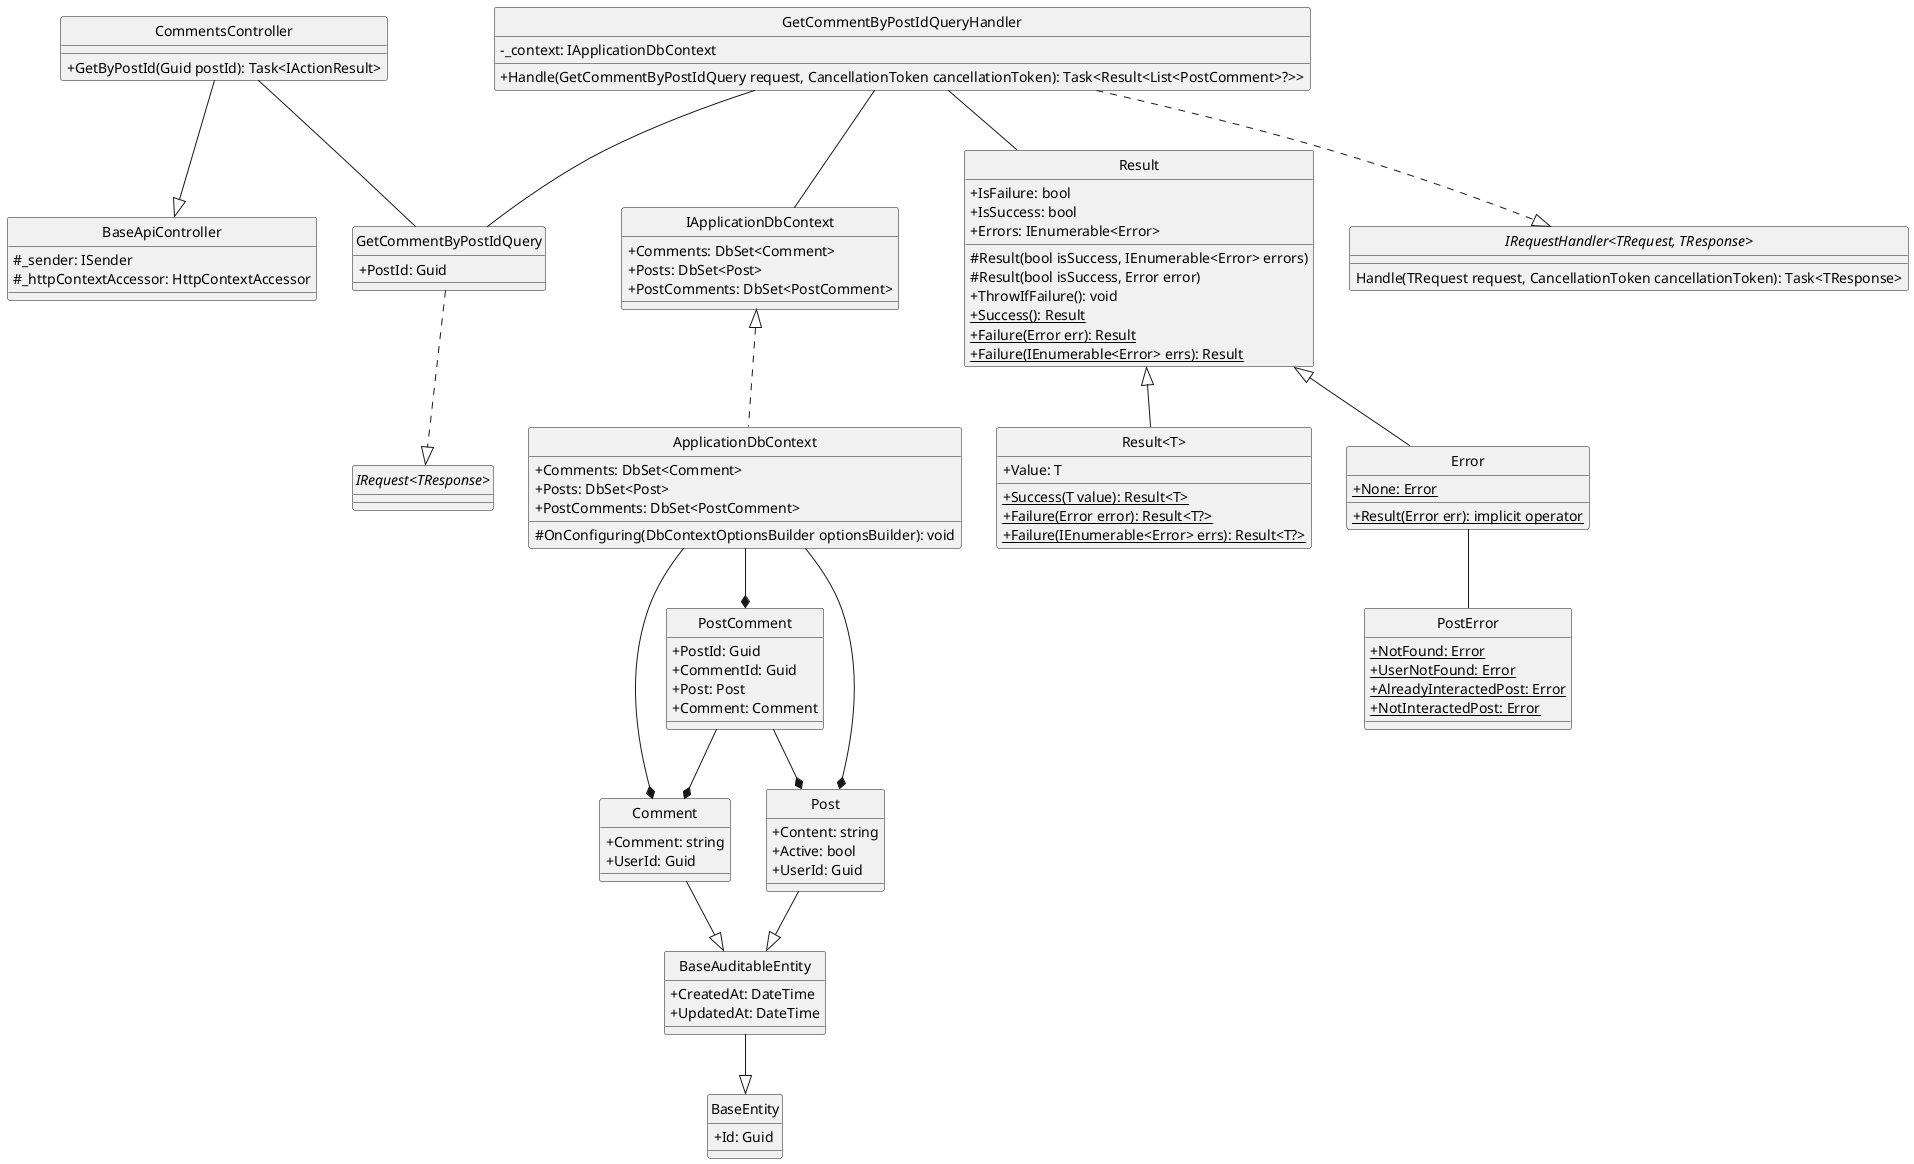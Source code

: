 @startuml GetCommentByPostId
hide circle
skinparam classAttributeIconSize 0

class BaseApiController {
    #_sender: ISender
    #_httpContextAccessor: HttpContextAccessor
}

class CommentsController {
    +GetByPostId(Guid postId): Task<IActionResult>
}

class GetCommentByPostIdQuery {
    +PostId: Guid
}

class GetCommentByPostIdQueryHandler {
    -_context: IApplicationDbContext
    +Handle(GetCommentByPostIdQuery request, CancellationToken cancellationToken): Task<Result<List<PostComment>?>>
}

class IApplicationDbContext {
    +Comments: DbSet<Comment> 
    +Posts: DbSet<Post> 
    +PostComments: DbSet<PostComment> 
}

class ApplicationDbContext {
    +Comments: DbSet<Comment> 
    +Posts: DbSet<Post> 
    +PostComments: DbSet<PostComment>
    #OnConfiguring(DbContextOptionsBuilder optionsBuilder): void
}

class Result {
    +IsFailure: bool
    +IsSuccess: bool
    +Errors: IEnumerable<Error> 
    #Result(bool isSuccess, IEnumerable<Error> errors)
    #Result(bool isSuccess, Error error)
    +ThrowIfFailure(): void
    +{static} Success(): Result 
    +{static} Failure(Error err): Result
    +{static} Failure(IEnumerable<Error> errs): Result
}

class "Result<T>" {
    +Value: T
    +{static} Success(T value): Result<T> 
    +{static} Failure(Error error): Result<T?> 
    +{static} Failure(IEnumerable<Error> errs): Result<T?> 
}

class Error {
    +{static} None: Error
    +{static} Result(Error err): implicit operator
}

class PostError {
    +{static} NotFound: Error
    +{static} UserNotFound: Error
    +{static} AlreadyInteractedPost: Error
    +{static} NotInteractedPost: Error
}

class BaseEntity {
    +Id: Guid
}

class BaseAuditableEntity{
    +CreatedAt: DateTime
    +UpdatedAt: DateTime
}

class Comment {
    +Comment: string
    +UserId: Guid
}

class PostComment {
    +PostId: Guid
    +CommentId: Guid
    +Post: Post
    +Comment: Comment
}

class Post {
    +Content: string
    +Active: bool 
    +UserId: Guid
}
interface "IRequest<TResponse>"
interface "IRequestHandler<TRequest, TResponse>"{
    Handle(TRequest request, CancellationToken cancellationToken): Task<TResponse>
}

'==== Get Comment By Post Id ====
'API Layer
CommentsController --|> BaseApiController
CommentsController -- GetCommentByPostIdQuery
'Application Layer
GetCommentByPostIdQuery ..|> "IRequest<TResponse>"
GetCommentByPostIdQueryHandler ..|> "IRequestHandler<TRequest, TResponse>"
GetCommentByPostIdQueryHandler -- GetCommentByPostIdQuery
GetCommentByPostIdQueryHandler -- Result
GetCommentByPostIdQueryHandler -- IApplicationDbContext
'Domain Layer
Result <|-- Error
Result <|-- "Result<T>"
Error -- PostError
Comment --|> BaseAuditableEntity
Post --|> BaseAuditableEntity
BaseAuditableEntity --|> BaseEntity
PostComment --* Post
PostComment --* Comment
'Infrastructure Layer
IApplicationDbContext <|.. ApplicationDbContext
ApplicationDbContext --* Comment
ApplicationDbContext --* PostComment
ApplicationDbContext --* Post
@enduml